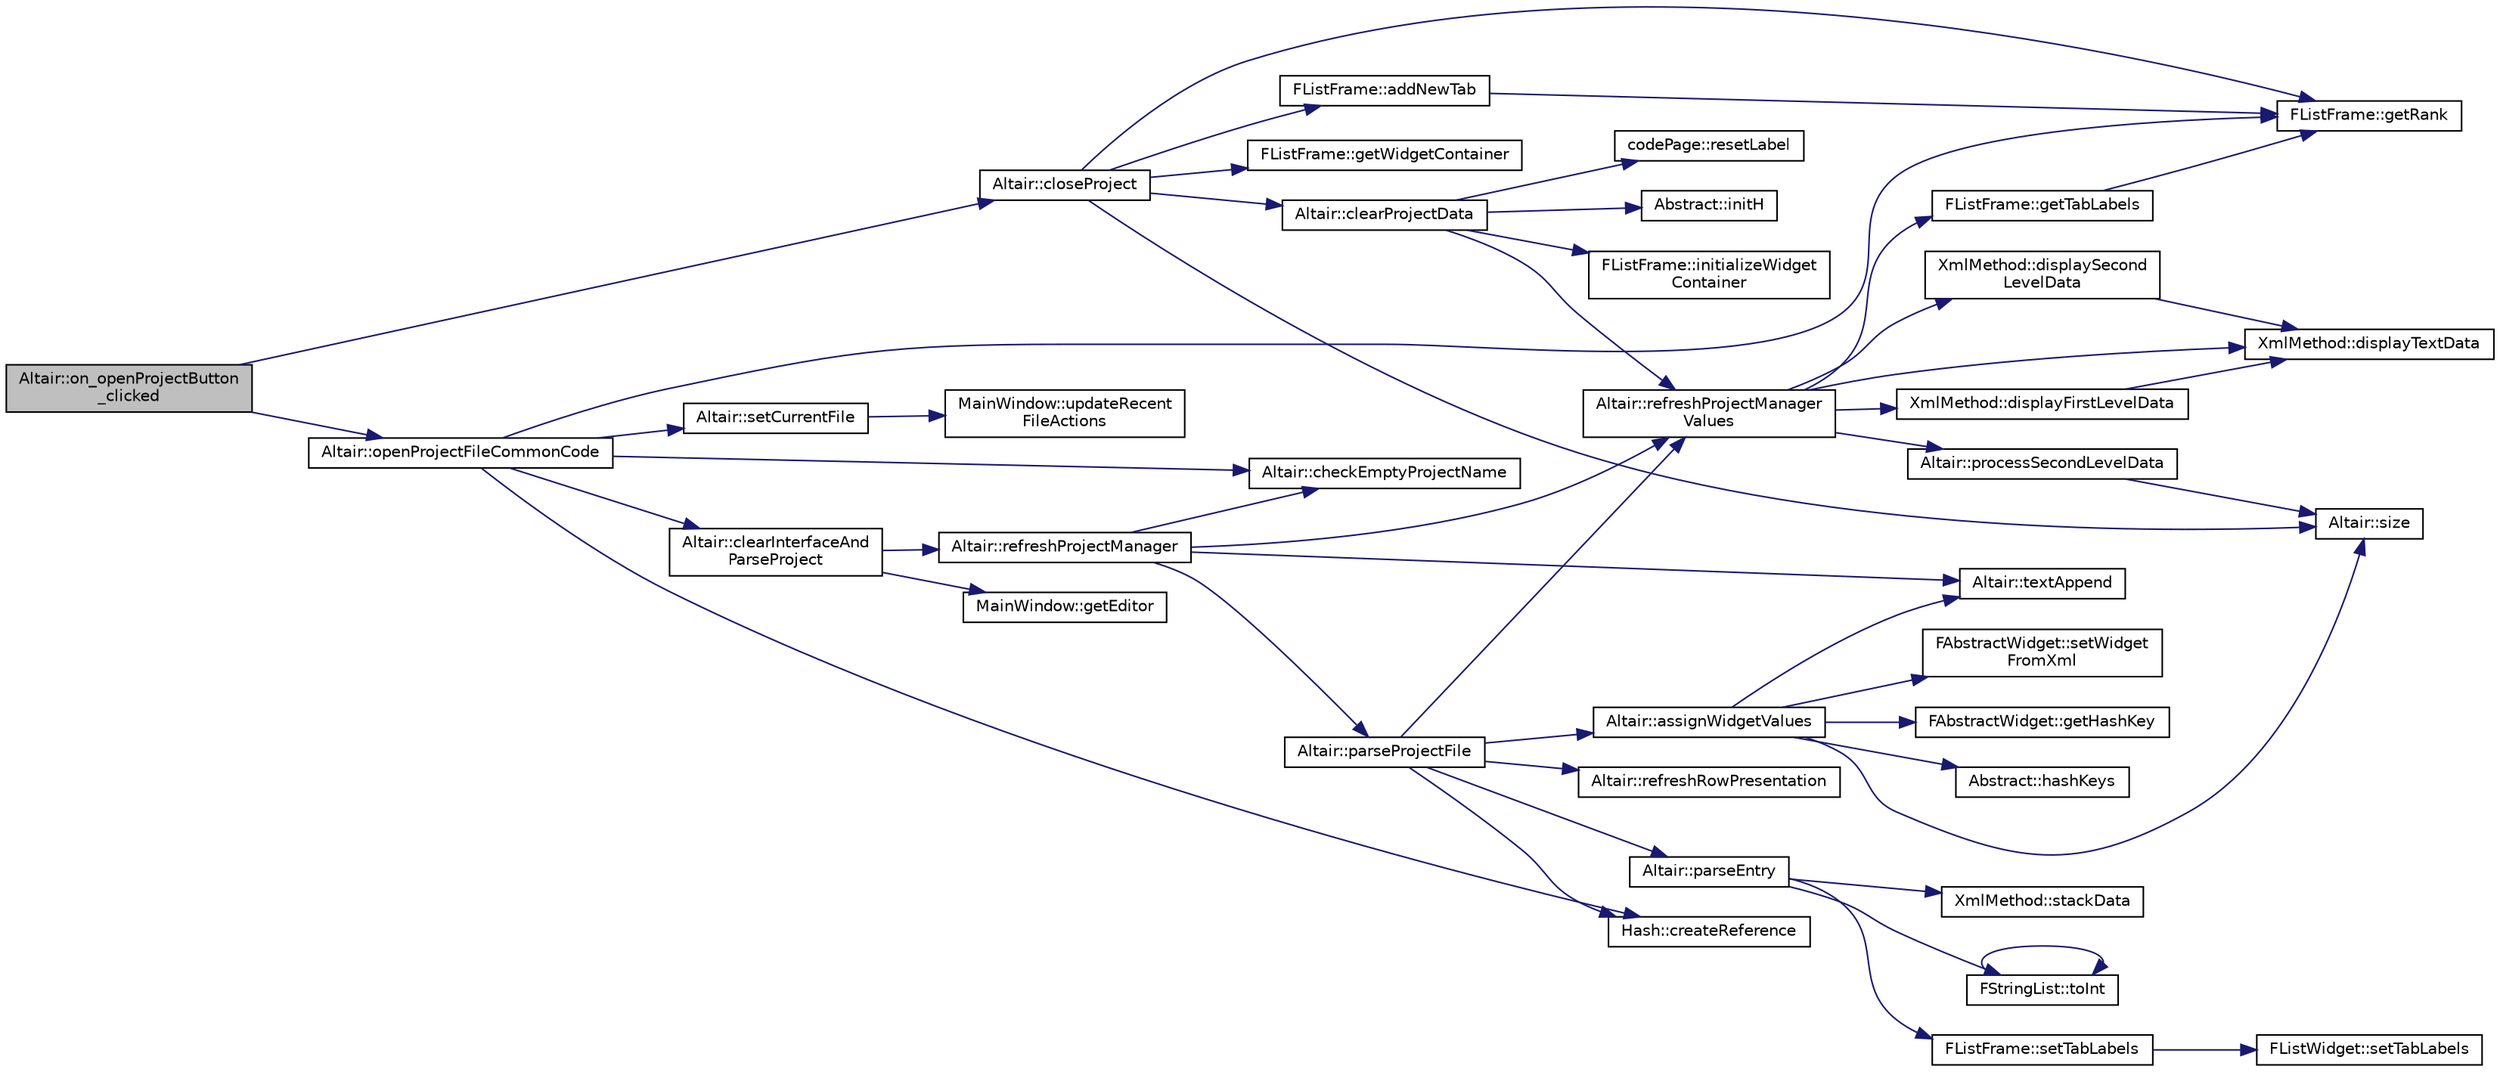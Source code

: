 digraph "Altair::on_openProjectButton_clicked"
{
 // INTERACTIVE_SVG=YES
  edge [fontname="Helvetica",fontsize="10",labelfontname="Helvetica",labelfontsize="10"];
  node [fontname="Helvetica",fontsize="10",shape=record];
  rankdir="LR";
  Node455 [label="Altair::on_openProjectButton\l_clicked",height=0.2,width=0.4,color="black", fillcolor="grey75", style="filled", fontcolor="black"];
  Node455 -> Node456 [color="midnightblue",fontsize="10",style="solid",fontname="Helvetica"];
  Node456 [label="Altair::closeProject",height=0.2,width=0.4,color="black", fillcolor="white", style="filled",URL="$class_altair.html#ab67e3285c4a6c8fb48d12381ea6ac6bd",tooltip="Ferme le projet et réinitialise l&#39;interface (gestionnaire de projet inclus) "];
  Node456 -> Node457 [color="midnightblue",fontsize="10",style="solid",fontname="Helvetica"];
  Node457 [label="FListFrame::addNewTab",height=0.2,width=0.4,color="black", fillcolor="white", style="filled",URL="$class_f_list_frame.html#a5c6ce884a0169251e359364921d1f89c"];
  Node457 -> Node458 [color="midnightblue",fontsize="10",style="solid",fontname="Helvetica"];
  Node458 [label="FListFrame::getRank",height=0.2,width=0.4,color="black", fillcolor="white", style="filled",URL="$class_f_list_frame.html#a4bf0d0d8e56418df395b020d2e66db5f",tooltip="Récupère la taille courante (0-based) du conteneur FListFrame::widgetContainer. "];
  Node456 -> Node459 [color="midnightblue",fontsize="10",style="solid",fontname="Helvetica"];
  Node459 [label="Altair::clearProjectData",height=0.2,width=0.4,color="black", fillcolor="white", style="filled",URL="$class_altair.html#a5b3c33b6ae4f6b57b5593245751ef203",tooltip="Efface toutes les données du projet .alt et réinitialise l&#39;interface et les conteneurs de données int..."];
  Node459 -> Node460 [color="midnightblue",fontsize="10",style="solid",fontname="Helvetica"];
  Node460 [label="Abstract::initH",height=0.2,width=0.4,color="black", fillcolor="white", style="filled",URL="$struct_abstract.html#af7b700041c9d75de3f642f15ece3e6ae",tooltip="Réinitialiser toutes les valeurs du de la table de hachage Hash::wrapper. "];
  Node459 -> Node461 [color="midnightblue",fontsize="10",style="solid",fontname="Helvetica"];
  Node461 [label="FListFrame::initializeWidget\lContainer",height=0.2,width=0.4,color="black", fillcolor="white", style="filled",URL="$class_f_list_frame.html#a018583305b4464d69c66805aceb1a2ac",tooltip="Initialise le conteneur de composants widgetContainer à blanc. "];
  Node459 -> Node462 [color="midnightblue",fontsize="10",style="solid",fontname="Helvetica"];
  Node462 [label="Altair::refreshProjectManager\lValues",height=0.2,width=0.4,color="black", fillcolor="white", style="filled",URL="$class_altair.html#abf7d1895e52f7b8d7d26e4b5a0e6146a",tooltip="Rafraîchit le gestionnaire de projet à la droite de l&#39;interface. "];
  Node462 -> Node463 [color="midnightblue",fontsize="10",style="solid",fontname="Helvetica"];
  Node463 [label="FListFrame::getTabLabels",height=0.2,width=0.4,color="black", fillcolor="white", style="filled",URL="$class_f_list_frame.html#a58337134c45f052ad6bb45c014fd5c3f",tooltip="Lancer un fil d&#39;exécution pour lire l&#39;entête d&#39;un fichier XHL (Année, Mois,...) et classer les fichie..."];
  Node463 -> Node458 [color="midnightblue",fontsize="10",style="solid",fontname="Helvetica"];
  Node462 -> Node464 [color="midnightblue",fontsize="10",style="solid",fontname="Helvetica"];
  Node464 [label="Altair::processSecondLevelData",height=0.2,width=0.4,color="black", fillcolor="white", style="filled",URL="$class_altair.html#adc79f280e4f580298a8dd80e2f7cf712",tooltip="Parcourt la table de chachage Hash::wrapper dans laquelle sont stockés à la clé \"XHL\" les chemins des..."];
  Node464 -> Node465 [color="midnightblue",fontsize="10",style="solid",fontname="Helvetica"];
  Node465 [label="Altair::size",height=0.2,width=0.4,color="black", fillcolor="white", style="filled",URL="$class_altair.html#a78a2870bb9b316c5ad6bcbd64471eeb8",tooltip="Renvoie la taille des données exportées. "];
  Node462 -> Node466 [color="midnightblue",fontsize="10",style="solid",fontname="Helvetica"];
  Node466 [label="XmlMethod::displaySecond\lLevelData",height=0.2,width=0.4,color="black", fillcolor="white", style="filled",URL="$namespace_xml_method.html#ac0a708c4bc4c55df24e60816d69a90cf"];
  Node466 -> Node467 [color="midnightblue",fontsize="10",style="solid",fontname="Helvetica"];
  Node467 [label="XmlMethod::displayTextData",height=0.2,width=0.4,color="black", fillcolor="white", style="filled",URL="$namespace_xml_method.html#aad1e553eb1ec6f1bb128cc6744cba9e3"];
  Node462 -> Node467 [color="midnightblue",fontsize="10",style="solid",fontname="Helvetica"];
  Node462 -> Node468 [color="midnightblue",fontsize="10",style="solid",fontname="Helvetica"];
  Node468 [label="XmlMethod::displayFirstLevelData",height=0.2,width=0.4,color="black", fillcolor="white", style="filled",URL="$namespace_xml_method.html#a796c4f03d9e7a8057f0102b87eecbd3e"];
  Node468 -> Node467 [color="midnightblue",fontsize="10",style="solid",fontname="Helvetica"];
  Node459 -> Node469 [color="midnightblue",fontsize="10",style="solid",fontname="Helvetica"];
  Node469 [label="codePage::resetLabel",height=0.2,width=0.4,color="black", fillcolor="white", style="filled",URL="$classcode_page.html#ad89c8fd4b641a2b884ac3980759fe329"];
  Node456 -> Node458 [color="midnightblue",fontsize="10",style="solid",fontname="Helvetica"];
  Node456 -> Node470 [color="midnightblue",fontsize="10",style="solid",fontname="Helvetica"];
  Node470 [label="FListFrame::getWidgetContainer",height=0.2,width=0.4,color="black", fillcolor="white", style="filled",URL="$class_f_list_frame.html#aa893c83c81b1780a7978433a107962f1",tooltip="Accesseur en lecture de FListFrame::widgetContainer. "];
  Node456 -> Node465 [color="midnightblue",fontsize="10",style="solid",fontname="Helvetica"];
  Node455 -> Node471 [color="midnightblue",fontsize="10",style="solid",fontname="Helvetica"];
  Node471 [label="Altair::openProjectFileCommonCode",height=0.2,width=0.4,color="black", fillcolor="white", style="filled",URL="$class_altair.html#aa341707131924eff160bcab41422d1ec",tooltip="Code commun à différentes fonctions lancées pour l&#39;analyse des projets. "];
  Node471 -> Node472 [color="midnightblue",fontsize="10",style="solid",fontname="Helvetica"];
  Node472 [label="Altair::checkEmptyProjectName",height=0.2,width=0.4,color="black", fillcolor="white", style="filled",URL="$class_altair.html#a9df2266cd3e2a9905e74bb41c1f9415d",tooltip="Remplace un nom de projet vide par un nom par défaut. "];
  Node471 -> Node473 [color="midnightblue",fontsize="10",style="solid",fontname="Helvetica"];
  Node473 [label="Altair::setCurrentFile",height=0.2,width=0.4,color="black", fillcolor="white", style="filled",URL="$class_altair.html#ad0436bfddbdcdd19cc80154e02b4323c",tooltip="Assigner le fichier courant. "];
  Node473 -> Node474 [color="midnightblue",fontsize="10",style="solid",fontname="Helvetica"];
  Node474 [label="MainWindow::updateRecent\lFileActions",height=0.2,width=0.4,color="black", fillcolor="white", style="filled",URL="$class_main_window.html#affa76730fa370a3466b62a4caee721e3",tooltip="Actualise la liste des fichiers de projet .alt récents dans le menu Fichier. "];
  Node471 -> Node475 [color="midnightblue",fontsize="10",style="solid",fontname="Helvetica"];
  Node475 [label="Altair::clearInterfaceAnd\lParseProject",height=0.2,width=0.4,color="black", fillcolor="white", style="filled",URL="$class_altair.html#acaa583766e1c062ea311847fcdd35374",tooltip="Efface les onglets, le gestionnaire de projet et lit le projet .alt en cours. "];
  Node475 -> Node476 [color="midnightblue",fontsize="10",style="solid",fontname="Helvetica"];
  Node476 [label="MainWindow::getEditor",height=0.2,width=0.4,color="black", fillcolor="white", style="filled",URL="$class_main_window.html#a7bbefc0725287bac10300f9b32e54e4a",tooltip="Renvoie l&#39;éditeur du fichier de projet .alt. "];
  Node475 -> Node477 [color="midnightblue",fontsize="10",style="solid",fontname="Helvetica"];
  Node477 [label="Altair::refreshProjectManager",height=0.2,width=0.4,color="black", fillcolor="white", style="filled",URL="$class_altair.html#ac9d7d8e7cebf70212818f1a8ba7d7d78",tooltip="Rafraîchit le gestionnaire de projet à la droite de l&#39;interface. Fonction globale par défaut..."];
  Node477 -> Node472 [color="midnightblue",fontsize="10",style="solid",fontname="Helvetica"];
  Node477 -> Node478 [color="midnightblue",fontsize="10",style="solid",fontname="Helvetica"];
  Node478 [label="Altair::textAppend",height=0.2,width=0.4,color="black", fillcolor="white", style="filled",URL="$class_altair.html#a4995cdc9462838289b5b1df75edba552",tooltip="Ajouter du texte à l&#39;onglet des messages. "];
  Node477 -> Node479 [color="midnightblue",fontsize="10",style="solid",fontname="Helvetica"];
  Node479 [label="Altair::parseProjectFile",height=0.2,width=0.4,color="black", fillcolor="white", style="filled",URL="$class_altair.html#a41b6c8a35ed8ba14c7c0ce2e6994655f",tooltip="Décode le projet représenté par un pointeur vers QFile ou similaire. "];
  Node479 -> Node480 [color="midnightblue",fontsize="10",style="solid",fontname="Helvetica"];
  Node480 [label="Altair::parseEntry",height=0.2,width=0.4,color="black", fillcolor="white", style="filled",URL="$class_altair.html#a3f6193de22ed2034c9b6dbe7a8ac4d97",tooltip="Lors du décodage du projet XML .alt, décoder le noed courant et renvoyer l&#39;empilement des valeurs en ..."];
  Node480 -> Node481 [color="midnightblue",fontsize="10",style="solid",fontname="Helvetica"];
  Node481 [label="FStringList::toInt",height=0.2,width=0.4,color="black", fillcolor="white", style="filled",URL="$class_f_string_list.html#a71ec48a52b6ca4ffe89400d66f3ff634"];
  Node481 -> Node481 [color="midnightblue",fontsize="10",style="solid",fontname="Helvetica"];
  Node480 -> Node482 [color="midnightblue",fontsize="10",style="solid",fontname="Helvetica"];
  Node482 [label="XmlMethod::stackData",height=0.2,width=0.4,color="black", fillcolor="white", style="filled",URL="$namespace_xml_method.html#abe26f53c2028527b0ebea361faa85221",tooltip="Empile les données pour un noeud donné, pour une profondeur d&#39;enchâssement donnée. "];
  Node480 -> Node483 [color="midnightblue",fontsize="10",style="solid",fontname="Helvetica"];
  Node483 [label="FListFrame::setTabLabels",height=0.2,width=0.4,color="black", fillcolor="white", style="filled",URL="$class_f_list_frame.html#a7ecbe60018d55d1a1352c5fd24c5e72e",tooltip="Assigne les titres des onglets de l&#39;onglet central. "];
  Node483 -> Node484 [color="midnightblue",fontsize="10",style="solid",fontname="Helvetica"];
  Node484 [label="FListWidget::setTabLabels",height=0.2,width=0.4,color="black", fillcolor="white", style="filled",URL="$class_f_list_widget.html#aac6eaaeb9946354f743394b54c84a6a7"];
  Node479 -> Node485 [color="midnightblue",fontsize="10",style="solid",fontname="Helvetica"];
  Node485 [label="Altair::assignWidgetValues",height=0.2,width=0.4,color="black", fillcolor="white", style="filled",URL="$class_altair.html#a8b7b1fa3e0b567dc1d4721bf88087a68",tooltip="Parcourt l&#39;ensemble des widgets fonctionnels Abstract::abstractWidgetList et actualise leur statut in..."];
  Node485 -> Node486 [color="midnightblue",fontsize="10",style="solid",fontname="Helvetica"];
  Node486 [label="FAbstractWidget::getHashKey",height=0.2,width=0.4,color="black", fillcolor="white", style="filled",URL="$class_f_abstract_widget.html#ae6ba84e8ed8a54dc8121245f35f568fe",tooltip="Retourne la clé de hashage de Hash::wrapper correspondant au composant. "];
  Node485 -> Node487 [color="midnightblue",fontsize="10",style="solid",fontname="Helvetica"];
  Node487 [label="Abstract::hashKeys",height=0.2,width=0.4,color="black", fillcolor="white", style="filled",URL="$struct_abstract.html#a634c4a8152edbeb8d96d2ca8f30e1025",tooltip="Récupère toutes les clés de hachage (de Hash::wrapper) des FWidgets qui sont dans le vecteur FAbstrac..."];
  Node485 -> Node488 [color="midnightblue",fontsize="10",style="solid",fontname="Helvetica"];
  Node488 [label="FAbstractWidget::setWidget\lFromXml",height=0.2,width=0.4,color="black", fillcolor="white", style="filled",URL="$class_f_abstract_widget.html#a88c229861e7973810c6ac979d5526c2d"];
  Node485 -> Node465 [color="midnightblue",fontsize="10",style="solid",fontname="Helvetica"];
  Node485 -> Node478 [color="midnightblue",fontsize="10",style="solid",fontname="Helvetica"];
  Node479 -> Node489 [color="midnightblue",fontsize="10",style="solid",fontname="Helvetica"];
  Node489 [label="Altair::refreshRowPresentation",height=0.2,width=0.4,color="black", fillcolor="white", style="filled",URL="$class_altair.html#a20528df591deee5ad32f28996ba8dc35",tooltip="Raccourcit les chemins dans les onglets en se limitant au non de fichier et les présente  en surligna..."];
  Node479 -> Node490 [color="midnightblue",fontsize="10",style="solid",fontname="Helvetica"];
  Node490 [label="Hash::createReference",height=0.2,width=0.4,color="black", fillcolor="white", style="filled",URL="$class_hash.html#a2ac10203aa8b32a04d9088e08ddbaab4"];
  Node479 -> Node462 [color="midnightblue",fontsize="10",style="solid",fontname="Helvetica"];
  Node477 -> Node462 [color="midnightblue",fontsize="10",style="solid",fontname="Helvetica"];
  Node471 -> Node490 [color="midnightblue",fontsize="10",style="solid",fontname="Helvetica"];
  Node471 -> Node458 [color="midnightblue",fontsize="10",style="solid",fontname="Helvetica"];
}
